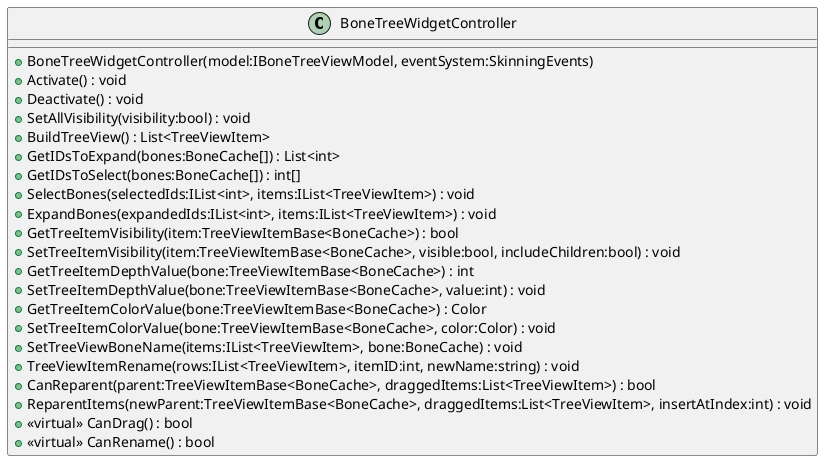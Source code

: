 @startuml
class BoneTreeWidgetController {
    + BoneTreeWidgetController(model:IBoneTreeViewModel, eventSystem:SkinningEvents)
    + Activate() : void
    + Deactivate() : void
    + SetAllVisibility(visibility:bool) : void
    + BuildTreeView() : List<TreeViewItem>
    + GetIDsToExpand(bones:BoneCache[]) : List<int>
    + GetIDsToSelect(bones:BoneCache[]) : int[]
    + SelectBones(selectedIds:IList<int>, items:IList<TreeViewItem>) : void
    + ExpandBones(expandedIds:IList<int>, items:IList<TreeViewItem>) : void
    + GetTreeItemVisibility(item:TreeViewItemBase<BoneCache>) : bool
    + SetTreeItemVisibility(item:TreeViewItemBase<BoneCache>, visible:bool, includeChildren:bool) : void
    + GetTreeItemDepthValue(bone:TreeViewItemBase<BoneCache>) : int
    + SetTreeItemDepthValue(bone:TreeViewItemBase<BoneCache>, value:int) : void
    + GetTreeItemColorValue(bone:TreeViewItemBase<BoneCache>) : Color
    + SetTreeItemColorValue(bone:TreeViewItemBase<BoneCache>, color:Color) : void
    + SetTreeViewBoneName(items:IList<TreeViewItem>, bone:BoneCache) : void
    + TreeViewItemRename(rows:IList<TreeViewItem>, itemID:int, newName:string) : void
    + CanReparent(parent:TreeViewItemBase<BoneCache>, draggedItems:List<TreeViewItem>) : bool
    + ReparentItems(newParent:TreeViewItemBase<BoneCache>, draggedItems:List<TreeViewItem>, insertAtIndex:int) : void
    + <<virtual>> CanDrag() : bool
    + <<virtual>> CanRename() : bool
}
@enduml
